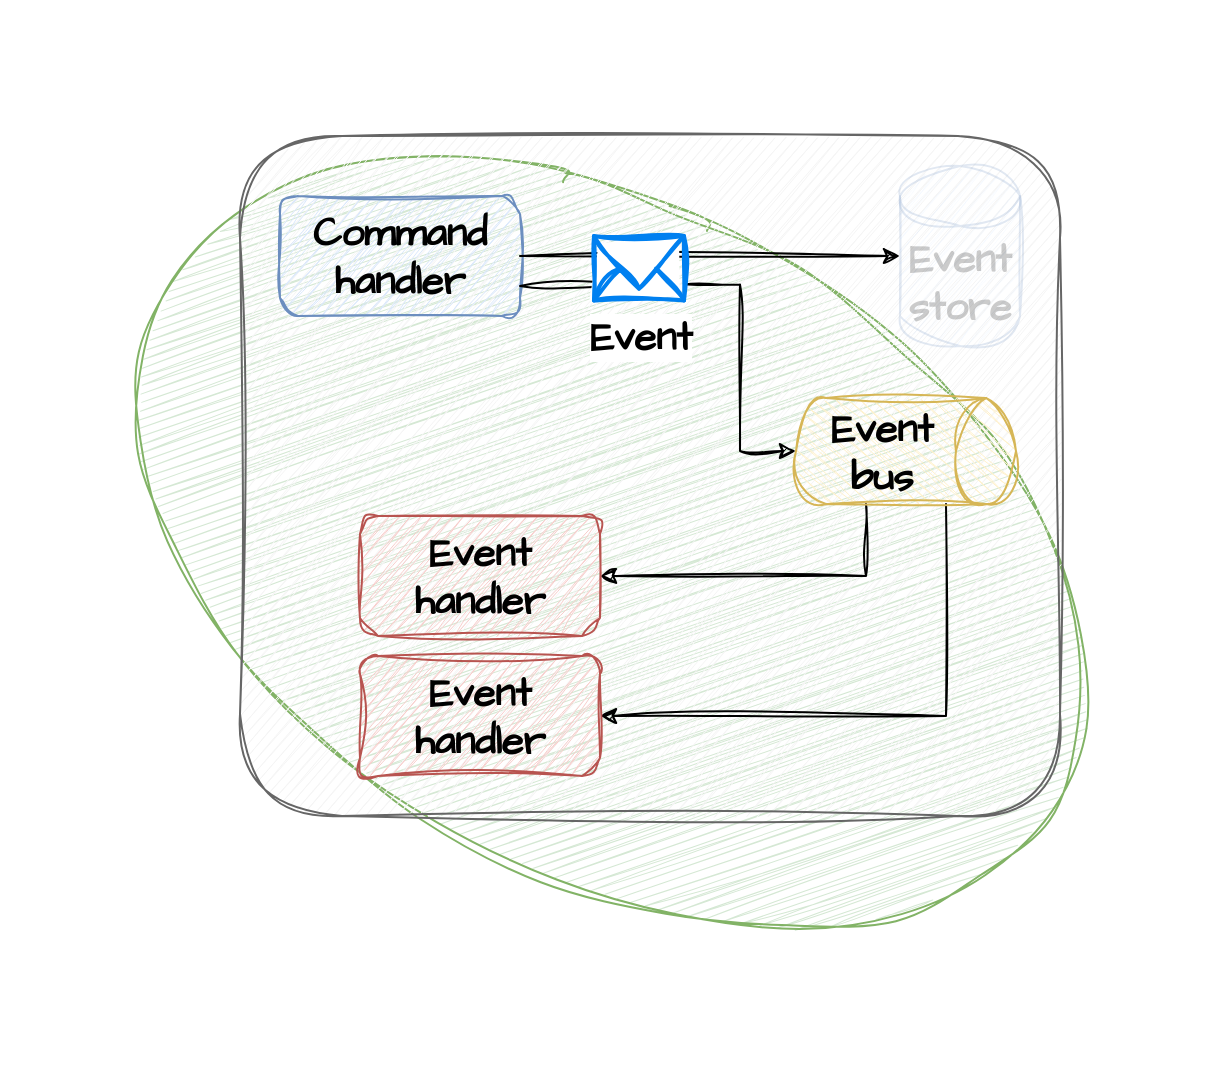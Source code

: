 <mxfile version="22.0.0" type="device">
  <diagram name="Page-1" id="CrQNqwhHEHxYHjF4h9j1">
    <mxGraphModel dx="792" dy="2356" grid="1" gridSize="10" guides="1" tooltips="1" connect="1" arrows="1" fold="1" page="1" pageScale="1" pageWidth="827" pageHeight="1169" math="0" shadow="0">
      <root>
        <mxCell id="0" />
        <mxCell id="1" parent="0" />
        <mxCell id="FIvZW7lhs0pfIa_iuY2N-3" value="" style="ellipse;whiteSpace=wrap;html=1;sketch=1;hachureGap=4;jiggle=2;curveFitting=1;fontFamily=Architects Daughter;fontSource=https%3A%2F%2Ffonts.googleapis.com%2Fcss%3Ffamily%3DArchitects%2BDaughter;fontSize=20;movable=1;resizable=1;rotatable=1;deletable=1;editable=1;locked=0;connectable=1;rotation=30;fillColor=#d5e8d4;strokeColor=#82b366;" vertex="1" parent="1">
          <mxGeometry x="179.77" y="99.22" width="513.12" height="330" as="geometry" />
        </mxCell>
        <mxCell id="Vd-SFsxZ9GdNYQf4C6x5-2" value="" style="rounded=1;whiteSpace=wrap;html=1;sketch=1;hachureGap=4;jiggle=2;curveFitting=1;fontFamily=Architects Daughter;fontSource=https%3A%2F%2Ffonts.googleapis.com%2Fcss%3Ffamily%3DArchitects%2BDaughter;fontSize=20;fillColor=#f5f5f5;fontColor=#333333;strokeColor=#666666;movable=0;resizable=0;rotatable=0;deletable=0;editable=0;locked=1;connectable=0;" parent="1" vertex="1">
          <mxGeometry x="250" y="60" width="410" height="340" as="geometry" />
        </mxCell>
        <mxCell id="Vd-SFsxZ9GdNYQf4C6x5-3" value="&lt;b&gt;Command handler&lt;/b&gt;" style="rounded=1;whiteSpace=wrap;html=1;sketch=1;hachureGap=4;jiggle=2;curveFitting=1;fontFamily=Architects Daughter;fontSource=https%3A%2F%2Ffonts.googleapis.com%2Fcss%3Ffamily%3DArchitects%2BDaughter;fontSize=20;fillColor=#dae8fc;strokeColor=#6c8ebf;" parent="1" vertex="1">
          <mxGeometry x="270" y="90" width="120" height="60" as="geometry" />
        </mxCell>
        <mxCell id="Vd-SFsxZ9GdNYQf4C6x5-5" value="Event store" style="shape=cylinder3;whiteSpace=wrap;html=1;boundedLbl=1;backgroundOutline=1;size=15;sketch=1;hachureGap=4;jiggle=2;curveFitting=1;fontFamily=Architects Daughter;fontSource=https%3A%2F%2Ffonts.googleapis.com%2Fcss%3Ffamily%3DArchitects%2BDaughter;fontSize=20;fontStyle=1;fillColor=#dae8fc;strokeColor=#6c8ebf;opacity=20;textOpacity=20;" parent="1" vertex="1">
          <mxGeometry x="580" y="75" width="60" height="90" as="geometry" />
        </mxCell>
        <mxCell id="E1XhwfKhv-zh_UXcSvEC-2" style="edgeStyle=orthogonalEdgeStyle;rounded=0;sketch=1;hachureGap=4;jiggle=2;curveFitting=1;orthogonalLoop=1;jettySize=auto;html=1;exitX=1;exitY=0;exitDx=0;exitDy=75;exitPerimeter=0;entryX=1;entryY=0.5;entryDx=0;entryDy=0;fontFamily=Architects Daughter;fontSource=https%3A%2F%2Ffonts.googleapis.com%2Fcss%3Ffamily%3DArchitects%2BDaughter;fontSize=16;" parent="1" source="Vd-SFsxZ9GdNYQf4C6x5-6" target="Vd-SFsxZ9GdNYQf4C6x5-7" edge="1">
          <mxGeometry relative="1" as="geometry" />
        </mxCell>
        <mxCell id="E1XhwfKhv-zh_UXcSvEC-3" style="edgeStyle=orthogonalEdgeStyle;rounded=0;sketch=1;hachureGap=4;jiggle=2;curveFitting=1;orthogonalLoop=1;jettySize=auto;html=1;exitX=1;exitY=0;exitDx=0;exitDy=35;exitPerimeter=0;entryX=1;entryY=0.5;entryDx=0;entryDy=0;fontFamily=Architects Daughter;fontSource=https%3A%2F%2Ffonts.googleapis.com%2Fcss%3Ffamily%3DArchitects%2BDaughter;fontSize=16;" parent="1" source="Vd-SFsxZ9GdNYQf4C6x5-6" target="Vd-SFsxZ9GdNYQf4C6x5-22" edge="1">
          <mxGeometry relative="1" as="geometry" />
        </mxCell>
        <mxCell id="Vd-SFsxZ9GdNYQf4C6x5-6" value="&lt;b&gt;Event bus&lt;/b&gt;" style="shape=cylinder3;whiteSpace=wrap;html=1;boundedLbl=1;backgroundOutline=1;size=15;sketch=1;hachureGap=4;jiggle=2;curveFitting=1;fontFamily=Architects Daughter;fontSource=https%3A%2F%2Ffonts.googleapis.com%2Fcss%3Ffamily%3DArchitects%2BDaughter;fontSize=20;rotation=90;horizontal=0;fillColor=#fff2cc;strokeColor=#d6b656;" parent="1" vertex="1">
          <mxGeometry x="556.5" y="162.5" width="53" height="110" as="geometry" />
        </mxCell>
        <mxCell id="Vd-SFsxZ9GdNYQf4C6x5-7" value="&lt;b&gt;Event handler&lt;/b&gt;" style="rounded=1;whiteSpace=wrap;html=1;sketch=1;hachureGap=4;jiggle=2;curveFitting=1;fontFamily=Architects Daughter;fontSource=https%3A%2F%2Ffonts.googleapis.com%2Fcss%3Ffamily%3DArchitects%2BDaughter;fontSize=20;fillColor=#f8cecc;strokeColor=#b85450;" parent="1" vertex="1">
          <mxGeometry x="310" y="250" width="120" height="60" as="geometry" />
        </mxCell>
        <mxCell id="Vd-SFsxZ9GdNYQf4C6x5-9" style="edgeStyle=orthogonalEdgeStyle;rounded=0;sketch=1;hachureGap=4;jiggle=2;curveFitting=1;orthogonalLoop=1;jettySize=auto;html=1;exitX=1;exitY=0.5;exitDx=0;exitDy=0;entryX=0;entryY=0.5;entryDx=0;entryDy=0;entryPerimeter=0;fontFamily=Architects Daughter;fontSource=https%3A%2F%2Ffonts.googleapis.com%2Fcss%3Ffamily%3DArchitects%2BDaughter;fontSize=16;" parent="1" source="Vd-SFsxZ9GdNYQf4C6x5-3" target="Vd-SFsxZ9GdNYQf4C6x5-5" edge="1">
          <mxGeometry relative="1" as="geometry" />
        </mxCell>
        <mxCell id="Vd-SFsxZ9GdNYQf4C6x5-10" style="edgeStyle=orthogonalEdgeStyle;rounded=0;sketch=1;hachureGap=4;jiggle=2;curveFitting=1;orthogonalLoop=1;jettySize=auto;html=1;exitX=1;exitY=0.75;exitDx=0;exitDy=0;entryX=0.5;entryY=1;entryDx=0;entryDy=0;entryPerimeter=0;fontFamily=Architects Daughter;fontSource=https%3A%2F%2Ffonts.googleapis.com%2Fcss%3Ffamily%3DArchitects%2BDaughter;fontSize=16;" parent="1" source="Vd-SFsxZ9GdNYQf4C6x5-12" target="Vd-SFsxZ9GdNYQf4C6x5-6" edge="1">
          <mxGeometry relative="1" as="geometry" />
        </mxCell>
        <mxCell id="Vd-SFsxZ9GdNYQf4C6x5-11" value="" style="edgeStyle=orthogonalEdgeStyle;rounded=0;sketch=1;hachureGap=4;jiggle=2;curveFitting=1;orthogonalLoop=1;jettySize=auto;html=1;exitX=1;exitY=0.75;exitDx=0;exitDy=0;entryX=0.5;entryY=1;entryDx=0;entryDy=0;entryPerimeter=0;fontFamily=Architects Daughter;fontSource=https%3A%2F%2Ffonts.googleapis.com%2Fcss%3Ffamily%3DArchitects%2BDaughter;fontSize=16;" parent="1" source="Vd-SFsxZ9GdNYQf4C6x5-3" target="Vd-SFsxZ9GdNYQf4C6x5-12" edge="1">
          <mxGeometry relative="1" as="geometry">
            <mxPoint x="390" y="135" as="sourcePoint" />
            <mxPoint x="525" y="215" as="targetPoint" />
            <Array as="points">
              <mxPoint x="450" y="135" />
            </Array>
          </mxGeometry>
        </mxCell>
        <mxCell id="Vd-SFsxZ9GdNYQf4C6x5-12" value="&lt;b&gt;Event&lt;/b&gt;" style="html=1;verticalLabelPosition=bottom;align=center;labelBackgroundColor=#ffffff;verticalAlign=top;strokeWidth=2;strokeColor=#0080F0;shadow=0;dashed=0;shape=mxgraph.ios7.icons.mail;sketch=1;hachureGap=4;jiggle=2;curveFitting=1;fontFamily=Architects Daughter;fontSource=https%3A%2F%2Ffonts.googleapis.com%2Fcss%3Ffamily%3DArchitects%2BDaughter;fontSize=20;" parent="1" vertex="1">
          <mxGeometry x="427" y="110" width="45" height="32.25" as="geometry" />
        </mxCell>
        <mxCell id="Vd-SFsxZ9GdNYQf4C6x5-22" value="&lt;b&gt;Event handler&lt;/b&gt;" style="rounded=1;whiteSpace=wrap;html=1;sketch=1;hachureGap=4;jiggle=2;curveFitting=1;fontFamily=Architects Daughter;fontSource=https%3A%2F%2Ffonts.googleapis.com%2Fcss%3Ffamily%3DArchitects%2BDaughter;fontSize=20;fillColor=#f8cecc;strokeColor=#b85450;" parent="1" vertex="1">
          <mxGeometry x="310" y="320" width="120" height="60" as="geometry" />
        </mxCell>
      </root>
    </mxGraphModel>
  </diagram>
</mxfile>
